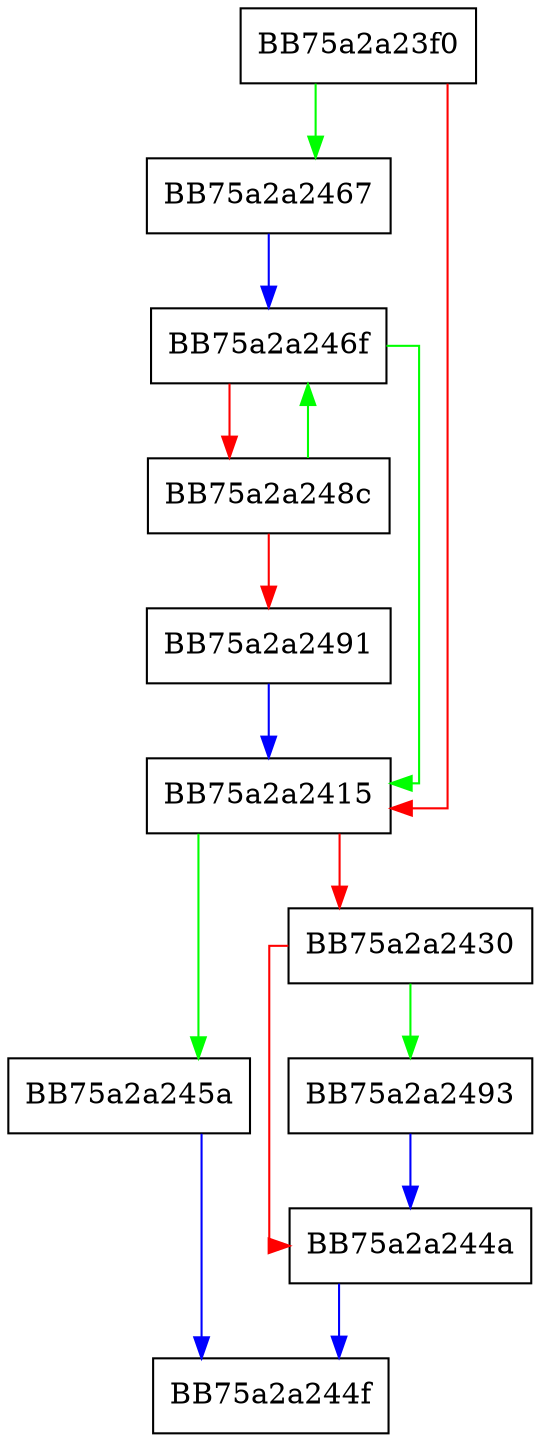 digraph btreeParseCellPtrIndex {
  node [shape="box"];
  graph [splines=ortho];
  BB75a2a23f0 -> BB75a2a2467 [color="green"];
  BB75a2a23f0 -> BB75a2a2415 [color="red"];
  BB75a2a2415 -> BB75a2a245a [color="green"];
  BB75a2a2415 -> BB75a2a2430 [color="red"];
  BB75a2a2430 -> BB75a2a2493 [color="green"];
  BB75a2a2430 -> BB75a2a244a [color="red"];
  BB75a2a244a -> BB75a2a244f [color="blue"];
  BB75a2a245a -> BB75a2a244f [color="blue"];
  BB75a2a2467 -> BB75a2a246f [color="blue"];
  BB75a2a246f -> BB75a2a2415 [color="green"];
  BB75a2a246f -> BB75a2a248c [color="red"];
  BB75a2a248c -> BB75a2a246f [color="green"];
  BB75a2a248c -> BB75a2a2491 [color="red"];
  BB75a2a2491 -> BB75a2a2415 [color="blue"];
  BB75a2a2493 -> BB75a2a244a [color="blue"];
}